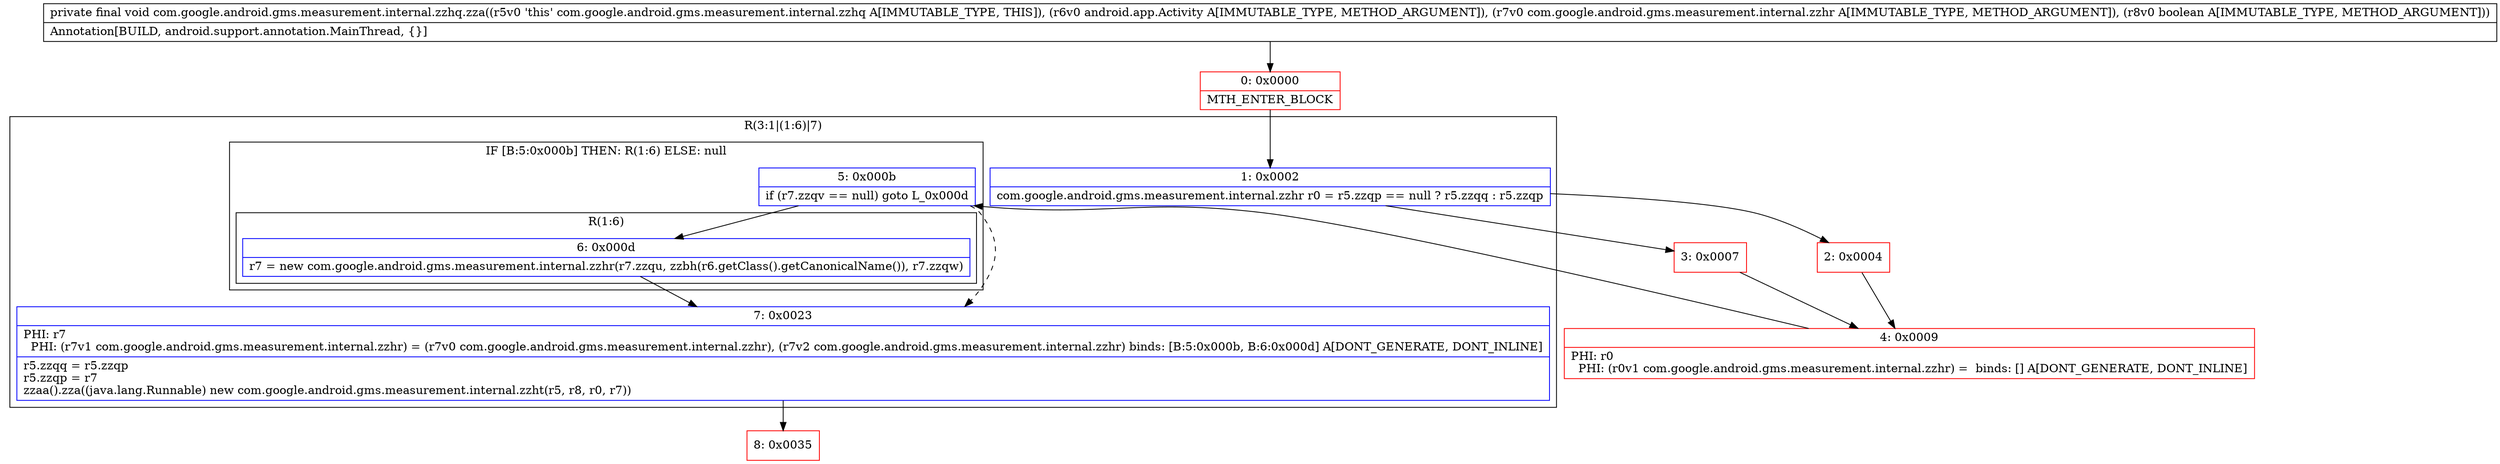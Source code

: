digraph "CFG forcom.google.android.gms.measurement.internal.zzhq.zza(Landroid\/app\/Activity;Lcom\/google\/android\/gms\/measurement\/internal\/zzhr;Z)V" {
subgraph cluster_Region_406993895 {
label = "R(3:1|(1:6)|7)";
node [shape=record,color=blue];
Node_1 [shape=record,label="{1\:\ 0x0002|com.google.android.gms.measurement.internal.zzhr r0 = r5.zzqp == null ? r5.zzqq : r5.zzqp\l}"];
subgraph cluster_IfRegion_192699741 {
label = "IF [B:5:0x000b] THEN: R(1:6) ELSE: null";
node [shape=record,color=blue];
Node_5 [shape=record,label="{5\:\ 0x000b|if (r7.zzqv == null) goto L_0x000d\l}"];
subgraph cluster_Region_37713767 {
label = "R(1:6)";
node [shape=record,color=blue];
Node_6 [shape=record,label="{6\:\ 0x000d|r7 = new com.google.android.gms.measurement.internal.zzhr(r7.zzqu, zzbh(r6.getClass().getCanonicalName()), r7.zzqw)\l}"];
}
}
Node_7 [shape=record,label="{7\:\ 0x0023|PHI: r7 \l  PHI: (r7v1 com.google.android.gms.measurement.internal.zzhr) = (r7v0 com.google.android.gms.measurement.internal.zzhr), (r7v2 com.google.android.gms.measurement.internal.zzhr) binds: [B:5:0x000b, B:6:0x000d] A[DONT_GENERATE, DONT_INLINE]\l|r5.zzqq = r5.zzqp\lr5.zzqp = r7\lzzaa().zza((java.lang.Runnable) new com.google.android.gms.measurement.internal.zzht(r5, r8, r0, r7))\l}"];
}
Node_0 [shape=record,color=red,label="{0\:\ 0x0000|MTH_ENTER_BLOCK\l}"];
Node_2 [shape=record,color=red,label="{2\:\ 0x0004}"];
Node_3 [shape=record,color=red,label="{3\:\ 0x0007}"];
Node_4 [shape=record,color=red,label="{4\:\ 0x0009|PHI: r0 \l  PHI: (r0v1 com.google.android.gms.measurement.internal.zzhr) =  binds: [] A[DONT_GENERATE, DONT_INLINE]\l}"];
Node_8 [shape=record,color=red,label="{8\:\ 0x0035}"];
MethodNode[shape=record,label="{private final void com.google.android.gms.measurement.internal.zzhq.zza((r5v0 'this' com.google.android.gms.measurement.internal.zzhq A[IMMUTABLE_TYPE, THIS]), (r6v0 android.app.Activity A[IMMUTABLE_TYPE, METHOD_ARGUMENT]), (r7v0 com.google.android.gms.measurement.internal.zzhr A[IMMUTABLE_TYPE, METHOD_ARGUMENT]), (r8v0 boolean A[IMMUTABLE_TYPE, METHOD_ARGUMENT]))  | Annotation[BUILD, android.support.annotation.MainThread, \{\}]\l}"];
MethodNode -> Node_0;
Node_1 -> Node_2;
Node_1 -> Node_3;
Node_5 -> Node_6;
Node_5 -> Node_7[style=dashed];
Node_6 -> Node_7;
Node_7 -> Node_8;
Node_0 -> Node_1;
Node_2 -> Node_4;
Node_3 -> Node_4;
Node_4 -> Node_5;
}

